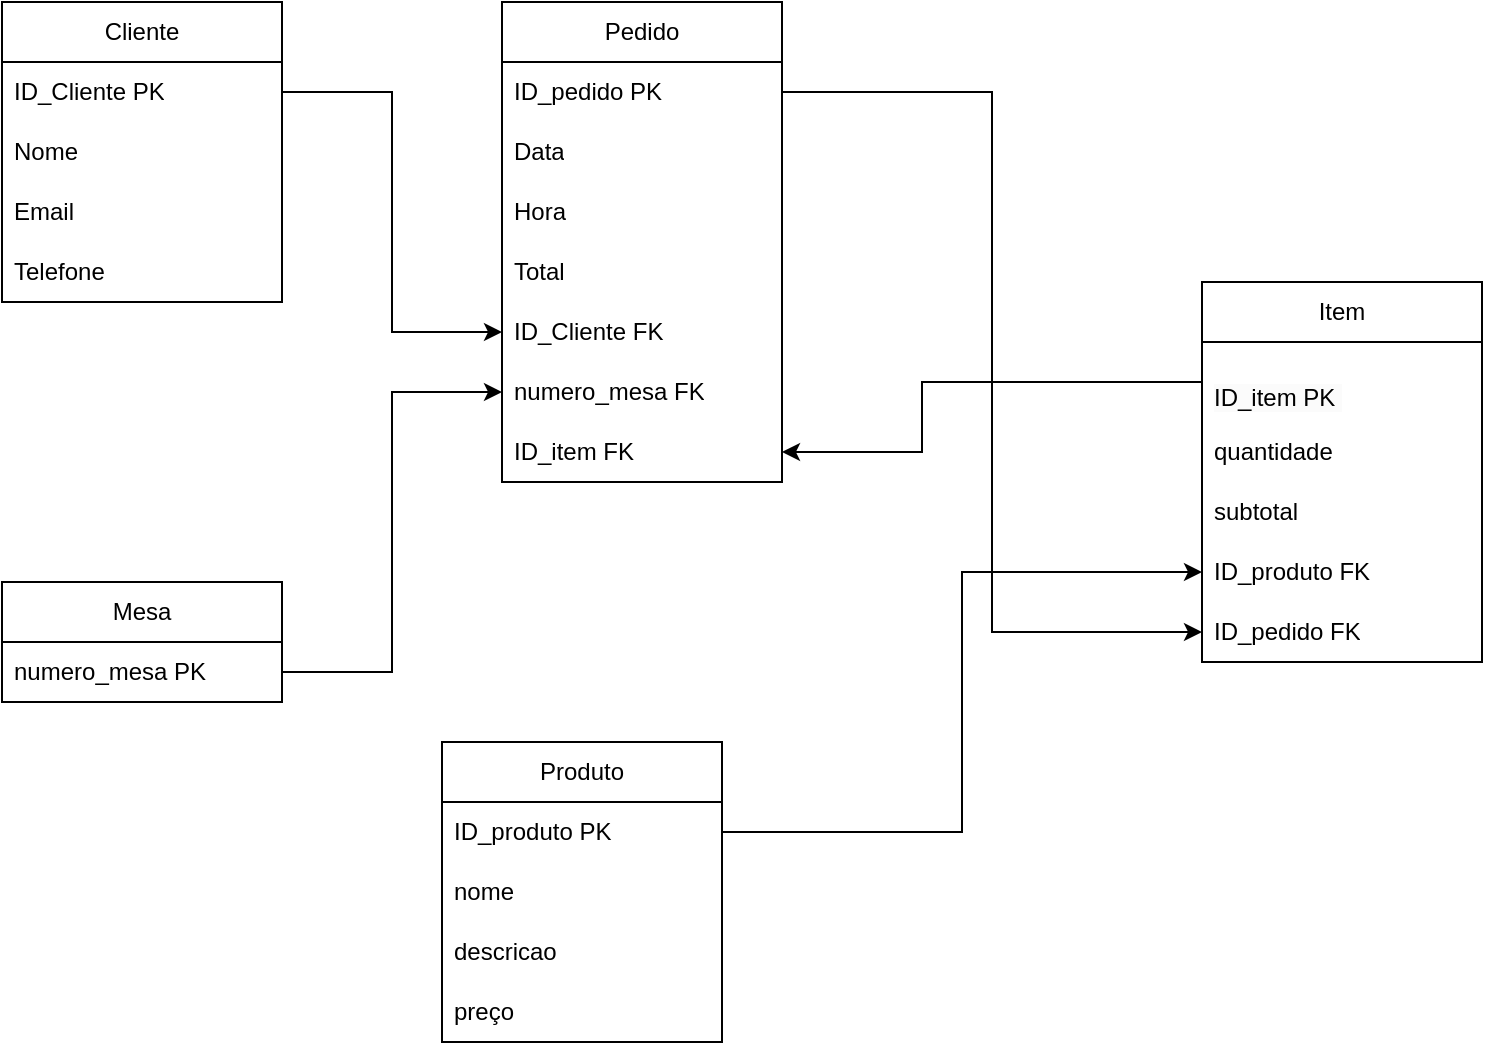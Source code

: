 <mxfile version="21.5.2" type="google">
  <diagram name="Página-1" id="n2p8rSeJi97X4lPZAn6T">
    <mxGraphModel grid="1" page="1" gridSize="10" guides="1" tooltips="1" connect="1" arrows="1" fold="1" pageScale="1" pageWidth="827" pageHeight="1169" math="0" shadow="0">
      <root>
        <mxCell id="0" />
        <mxCell id="1" parent="0" />
        <mxCell id="qn9cv54-ATfr9laxcT-V-6" value="Cliente" style="swimlane;fontStyle=0;childLayout=stackLayout;horizontal=1;startSize=30;horizontalStack=0;resizeParent=1;resizeParentMax=0;resizeLast=0;collapsible=1;marginBottom=0;whiteSpace=wrap;html=1;" vertex="1" parent="1">
          <mxGeometry x="50" y="70" width="140" height="150" as="geometry" />
        </mxCell>
        <mxCell id="qn9cv54-ATfr9laxcT-V-7" value="ID_Cliente PK" style="text;strokeColor=none;fillColor=none;align=left;verticalAlign=middle;spacingLeft=4;spacingRight=4;overflow=hidden;points=[[0,0.5],[1,0.5]];portConstraint=eastwest;rotatable=0;whiteSpace=wrap;html=1;" vertex="1" parent="qn9cv54-ATfr9laxcT-V-6">
          <mxGeometry y="30" width="140" height="30" as="geometry" />
        </mxCell>
        <mxCell id="qn9cv54-ATfr9laxcT-V-8" value="Nome" style="text;strokeColor=none;fillColor=none;align=left;verticalAlign=middle;spacingLeft=4;spacingRight=4;overflow=hidden;points=[[0,0.5],[1,0.5]];portConstraint=eastwest;rotatable=0;whiteSpace=wrap;html=1;" vertex="1" parent="qn9cv54-ATfr9laxcT-V-6">
          <mxGeometry y="60" width="140" height="30" as="geometry" />
        </mxCell>
        <mxCell id="qn9cv54-ATfr9laxcT-V-9" value="Email" style="text;strokeColor=none;fillColor=none;align=left;verticalAlign=middle;spacingLeft=4;spacingRight=4;overflow=hidden;points=[[0,0.5],[1,0.5]];portConstraint=eastwest;rotatable=0;whiteSpace=wrap;html=1;" vertex="1" parent="qn9cv54-ATfr9laxcT-V-6">
          <mxGeometry y="90" width="140" height="30" as="geometry" />
        </mxCell>
        <mxCell id="qn9cv54-ATfr9laxcT-V-11" value="Telefone" style="text;strokeColor=none;fillColor=none;align=left;verticalAlign=middle;spacingLeft=4;spacingRight=4;overflow=hidden;points=[[0,0.5],[1,0.5]];portConstraint=eastwest;rotatable=0;whiteSpace=wrap;html=1;" vertex="1" parent="qn9cv54-ATfr9laxcT-V-6">
          <mxGeometry y="120" width="140" height="30" as="geometry" />
        </mxCell>
        <mxCell id="qn9cv54-ATfr9laxcT-V-12" value="Pedido" style="swimlane;fontStyle=0;childLayout=stackLayout;horizontal=1;startSize=30;horizontalStack=0;resizeParent=1;resizeParentMax=0;resizeLast=0;collapsible=1;marginBottom=0;whiteSpace=wrap;html=1;" vertex="1" parent="1">
          <mxGeometry x="300" y="70" width="140" height="240" as="geometry" />
        </mxCell>
        <mxCell id="qn9cv54-ATfr9laxcT-V-13" value="ID_pedido PK" style="text;strokeColor=none;fillColor=none;align=left;verticalAlign=middle;spacingLeft=4;spacingRight=4;overflow=hidden;points=[[0,0.5],[1,0.5]];portConstraint=eastwest;rotatable=0;whiteSpace=wrap;html=1;" vertex="1" parent="qn9cv54-ATfr9laxcT-V-12">
          <mxGeometry y="30" width="140" height="30" as="geometry" />
        </mxCell>
        <mxCell id="qn9cv54-ATfr9laxcT-V-14" value="Data" style="text;strokeColor=none;fillColor=none;align=left;verticalAlign=middle;spacingLeft=4;spacingRight=4;overflow=hidden;points=[[0,0.5],[1,0.5]];portConstraint=eastwest;rotatable=0;whiteSpace=wrap;html=1;" vertex="1" parent="qn9cv54-ATfr9laxcT-V-12">
          <mxGeometry y="60" width="140" height="30" as="geometry" />
        </mxCell>
        <mxCell id="qn9cv54-ATfr9laxcT-V-15" value="Hora" style="text;strokeColor=none;fillColor=none;align=left;verticalAlign=middle;spacingLeft=4;spacingRight=4;overflow=hidden;points=[[0,0.5],[1,0.5]];portConstraint=eastwest;rotatable=0;whiteSpace=wrap;html=1;" vertex="1" parent="qn9cv54-ATfr9laxcT-V-12">
          <mxGeometry y="90" width="140" height="30" as="geometry" />
        </mxCell>
        <mxCell id="qn9cv54-ATfr9laxcT-V-16" value="Total" style="text;strokeColor=none;fillColor=none;align=left;verticalAlign=middle;spacingLeft=4;spacingRight=4;overflow=hidden;points=[[0,0.5],[1,0.5]];portConstraint=eastwest;rotatable=0;whiteSpace=wrap;html=1;" vertex="1" parent="qn9cv54-ATfr9laxcT-V-12">
          <mxGeometry y="120" width="140" height="30" as="geometry" />
        </mxCell>
        <mxCell id="qn9cv54-ATfr9laxcT-V-18" value="ID_Cliente FK" style="text;strokeColor=none;fillColor=none;align=left;verticalAlign=middle;spacingLeft=4;spacingRight=4;overflow=hidden;points=[[0,0.5],[1,0.5]];portConstraint=eastwest;rotatable=0;whiteSpace=wrap;html=1;" vertex="1" parent="qn9cv54-ATfr9laxcT-V-12">
          <mxGeometry y="150" width="140" height="30" as="geometry" />
        </mxCell>
        <mxCell id="qn9cv54-ATfr9laxcT-V-17" value="numero_mesa FK" style="text;strokeColor=none;fillColor=none;align=left;verticalAlign=middle;spacingLeft=4;spacingRight=4;overflow=hidden;points=[[0,0.5],[1,0.5]];portConstraint=eastwest;rotatable=0;whiteSpace=wrap;html=1;" vertex="1" parent="qn9cv54-ATfr9laxcT-V-12">
          <mxGeometry y="180" width="140" height="30" as="geometry" />
        </mxCell>
        <mxCell id="qn9cv54-ATfr9laxcT-V-58" value="ID_item FK" style="text;strokeColor=none;fillColor=none;align=left;verticalAlign=middle;spacingLeft=4;spacingRight=4;overflow=hidden;points=[[0,0.5],[1,0.5]];portConstraint=eastwest;rotatable=0;whiteSpace=wrap;html=1;" vertex="1" parent="qn9cv54-ATfr9laxcT-V-12">
          <mxGeometry y="210" width="140" height="30" as="geometry" />
        </mxCell>
        <mxCell id="qn9cv54-ATfr9laxcT-V-19" value="Produto" style="swimlane;fontStyle=0;childLayout=stackLayout;horizontal=1;startSize=30;horizontalStack=0;resizeParent=1;resizeParentMax=0;resizeLast=0;collapsible=1;marginBottom=0;whiteSpace=wrap;html=1;" vertex="1" parent="1">
          <mxGeometry x="270" y="440" width="140" height="150" as="geometry" />
        </mxCell>
        <mxCell id="qn9cv54-ATfr9laxcT-V-20" value="ID_produto PK" style="text;strokeColor=none;fillColor=none;align=left;verticalAlign=middle;spacingLeft=4;spacingRight=4;overflow=hidden;points=[[0,0.5],[1,0.5]];portConstraint=eastwest;rotatable=0;whiteSpace=wrap;html=1;" vertex="1" parent="qn9cv54-ATfr9laxcT-V-19">
          <mxGeometry y="30" width="140" height="30" as="geometry" />
        </mxCell>
        <mxCell id="qn9cv54-ATfr9laxcT-V-21" value="nome" style="text;strokeColor=none;fillColor=none;align=left;verticalAlign=middle;spacingLeft=4;spacingRight=4;overflow=hidden;points=[[0,0.5],[1,0.5]];portConstraint=eastwest;rotatable=0;whiteSpace=wrap;html=1;" vertex="1" parent="qn9cv54-ATfr9laxcT-V-19">
          <mxGeometry y="60" width="140" height="30" as="geometry" />
        </mxCell>
        <mxCell id="qn9cv54-ATfr9laxcT-V-22" value="descricao&amp;nbsp;" style="text;strokeColor=none;fillColor=none;align=left;verticalAlign=middle;spacingLeft=4;spacingRight=4;overflow=hidden;points=[[0,0.5],[1,0.5]];portConstraint=eastwest;rotatable=0;whiteSpace=wrap;html=1;" vertex="1" parent="qn9cv54-ATfr9laxcT-V-19">
          <mxGeometry y="90" width="140" height="30" as="geometry" />
        </mxCell>
        <mxCell id="qn9cv54-ATfr9laxcT-V-23" value="preço" style="text;strokeColor=none;fillColor=none;align=left;verticalAlign=middle;spacingLeft=4;spacingRight=4;overflow=hidden;points=[[0,0.5],[1,0.5]];portConstraint=eastwest;rotatable=0;whiteSpace=wrap;html=1;" vertex="1" parent="qn9cv54-ATfr9laxcT-V-19">
          <mxGeometry y="120" width="140" height="30" as="geometry" />
        </mxCell>
        <mxCell id="qn9cv54-ATfr9laxcT-V-24" value="Item" style="swimlane;fontStyle=0;childLayout=stackLayout;horizontal=1;startSize=30;horizontalStack=0;resizeParent=1;resizeParentMax=0;resizeLast=0;collapsible=1;marginBottom=0;whiteSpace=wrap;html=1;" vertex="1" parent="1">
          <mxGeometry x="650" y="210" width="140" height="190" as="geometry" />
        </mxCell>
        <mxCell id="qn9cv54-ATfr9laxcT-V-25" value="&lt;br&gt;&lt;span style=&quot;color: rgb(0, 0, 0); font-family: Helvetica; font-size: 12px; font-style: normal; font-variant-ligatures: normal; font-variant-caps: normal; font-weight: 400; letter-spacing: normal; orphans: 2; text-align: center; text-indent: 0px; text-transform: none; widows: 2; word-spacing: 0px; -webkit-text-stroke-width: 0px; background-color: rgb(251, 251, 251); text-decoration-thickness: initial; text-decoration-style: initial; text-decoration-color: initial; float: none; display: inline !important;&quot;&gt;ID_item PK&amp;nbsp;&lt;/span&gt;&lt;br&gt;" style="text;strokeColor=none;fillColor=none;align=left;verticalAlign=middle;spacingLeft=4;spacingRight=4;overflow=hidden;points=[[0,0.5],[1,0.5]];portConstraint=eastwest;rotatable=0;whiteSpace=wrap;html=1;" vertex="1" parent="qn9cv54-ATfr9laxcT-V-24">
          <mxGeometry y="30" width="140" height="40" as="geometry" />
        </mxCell>
        <mxCell id="qn9cv54-ATfr9laxcT-V-26" value="quantidade" style="text;strokeColor=none;fillColor=none;align=left;verticalAlign=middle;spacingLeft=4;spacingRight=4;overflow=hidden;points=[[0,0.5],[1,0.5]];portConstraint=eastwest;rotatable=0;whiteSpace=wrap;html=1;" vertex="1" parent="qn9cv54-ATfr9laxcT-V-24">
          <mxGeometry y="70" width="140" height="30" as="geometry" />
        </mxCell>
        <mxCell id="qn9cv54-ATfr9laxcT-V-27" value="subtotal" style="text;strokeColor=none;fillColor=none;align=left;verticalAlign=middle;spacingLeft=4;spacingRight=4;overflow=hidden;points=[[0,0.5],[1,0.5]];portConstraint=eastwest;rotatable=0;whiteSpace=wrap;html=1;" vertex="1" parent="qn9cv54-ATfr9laxcT-V-24">
          <mxGeometry y="100" width="140" height="30" as="geometry" />
        </mxCell>
        <mxCell id="qn9cv54-ATfr9laxcT-V-28" value="ID_produto FK" style="text;strokeColor=none;fillColor=none;align=left;verticalAlign=middle;spacingLeft=4;spacingRight=4;overflow=hidden;points=[[0,0.5],[1,0.5]];portConstraint=eastwest;rotatable=0;whiteSpace=wrap;html=1;" vertex="1" parent="qn9cv54-ATfr9laxcT-V-24">
          <mxGeometry y="130" width="140" height="30" as="geometry" />
        </mxCell>
        <mxCell id="qn9cv54-ATfr9laxcT-V-34" value="ID_pedido FK" style="text;strokeColor=none;fillColor=none;align=left;verticalAlign=middle;spacingLeft=4;spacingRight=4;overflow=hidden;points=[[0,0.5],[1,0.5]];portConstraint=eastwest;rotatable=0;whiteSpace=wrap;html=1;" vertex="1" parent="qn9cv54-ATfr9laxcT-V-24">
          <mxGeometry y="160" width="140" height="30" as="geometry" />
        </mxCell>
        <mxCell id="qn9cv54-ATfr9laxcT-V-39" value="Mesa" style="swimlane;fontStyle=0;childLayout=stackLayout;horizontal=1;startSize=30;horizontalStack=0;resizeParent=1;resizeParentMax=0;resizeLast=0;collapsible=1;marginBottom=0;whiteSpace=wrap;html=1;" vertex="1" parent="1">
          <mxGeometry x="50" y="360" width="140" height="60" as="geometry" />
        </mxCell>
        <mxCell id="qn9cv54-ATfr9laxcT-V-40" value="numero_mesa PK" style="text;strokeColor=none;fillColor=none;align=left;verticalAlign=middle;spacingLeft=4;spacingRight=4;overflow=hidden;points=[[0,0.5],[1,0.5]];portConstraint=eastwest;rotatable=0;whiteSpace=wrap;html=1;" vertex="1" parent="qn9cv54-ATfr9laxcT-V-39">
          <mxGeometry y="30" width="140" height="30" as="geometry" />
        </mxCell>
        <mxCell id="qn9cv54-ATfr9laxcT-V-53" style="edgeStyle=orthogonalEdgeStyle;rounded=0;orthogonalLoop=1;jettySize=auto;html=1;entryX=0;entryY=0.5;entryDx=0;entryDy=0;" edge="1" parent="1" source="qn9cv54-ATfr9laxcT-V-7" target="qn9cv54-ATfr9laxcT-V-18">
          <mxGeometry relative="1" as="geometry" />
        </mxCell>
        <mxCell id="qn9cv54-ATfr9laxcT-V-55" style="edgeStyle=orthogonalEdgeStyle;rounded=0;orthogonalLoop=1;jettySize=auto;html=1;entryX=0;entryY=0.5;entryDx=0;entryDy=0;" edge="1" parent="1" source="qn9cv54-ATfr9laxcT-V-13" target="qn9cv54-ATfr9laxcT-V-34">
          <mxGeometry relative="1" as="geometry" />
        </mxCell>
        <mxCell id="qn9cv54-ATfr9laxcT-V-56" style="edgeStyle=orthogonalEdgeStyle;rounded=0;orthogonalLoop=1;jettySize=auto;html=1;entryX=0;entryY=0.5;entryDx=0;entryDy=0;" edge="1" parent="1" source="qn9cv54-ATfr9laxcT-V-40" target="qn9cv54-ATfr9laxcT-V-17">
          <mxGeometry relative="1" as="geometry" />
        </mxCell>
        <mxCell id="qn9cv54-ATfr9laxcT-V-57" style="edgeStyle=orthogonalEdgeStyle;rounded=0;orthogonalLoop=1;jettySize=auto;html=1;" edge="1" parent="1" source="qn9cv54-ATfr9laxcT-V-20" target="qn9cv54-ATfr9laxcT-V-28">
          <mxGeometry relative="1" as="geometry" />
        </mxCell>
        <mxCell id="qn9cv54-ATfr9laxcT-V-61" style="edgeStyle=orthogonalEdgeStyle;rounded=0;orthogonalLoop=1;jettySize=auto;html=1;entryX=1;entryY=0.5;entryDx=0;entryDy=0;" edge="1" parent="1" source="qn9cv54-ATfr9laxcT-V-25" target="qn9cv54-ATfr9laxcT-V-58">
          <mxGeometry relative="1" as="geometry">
            <Array as="points">
              <mxPoint x="510" y="260" />
              <mxPoint x="510" y="295" />
            </Array>
          </mxGeometry>
        </mxCell>
      </root>
    </mxGraphModel>
  </diagram>
</mxfile>
